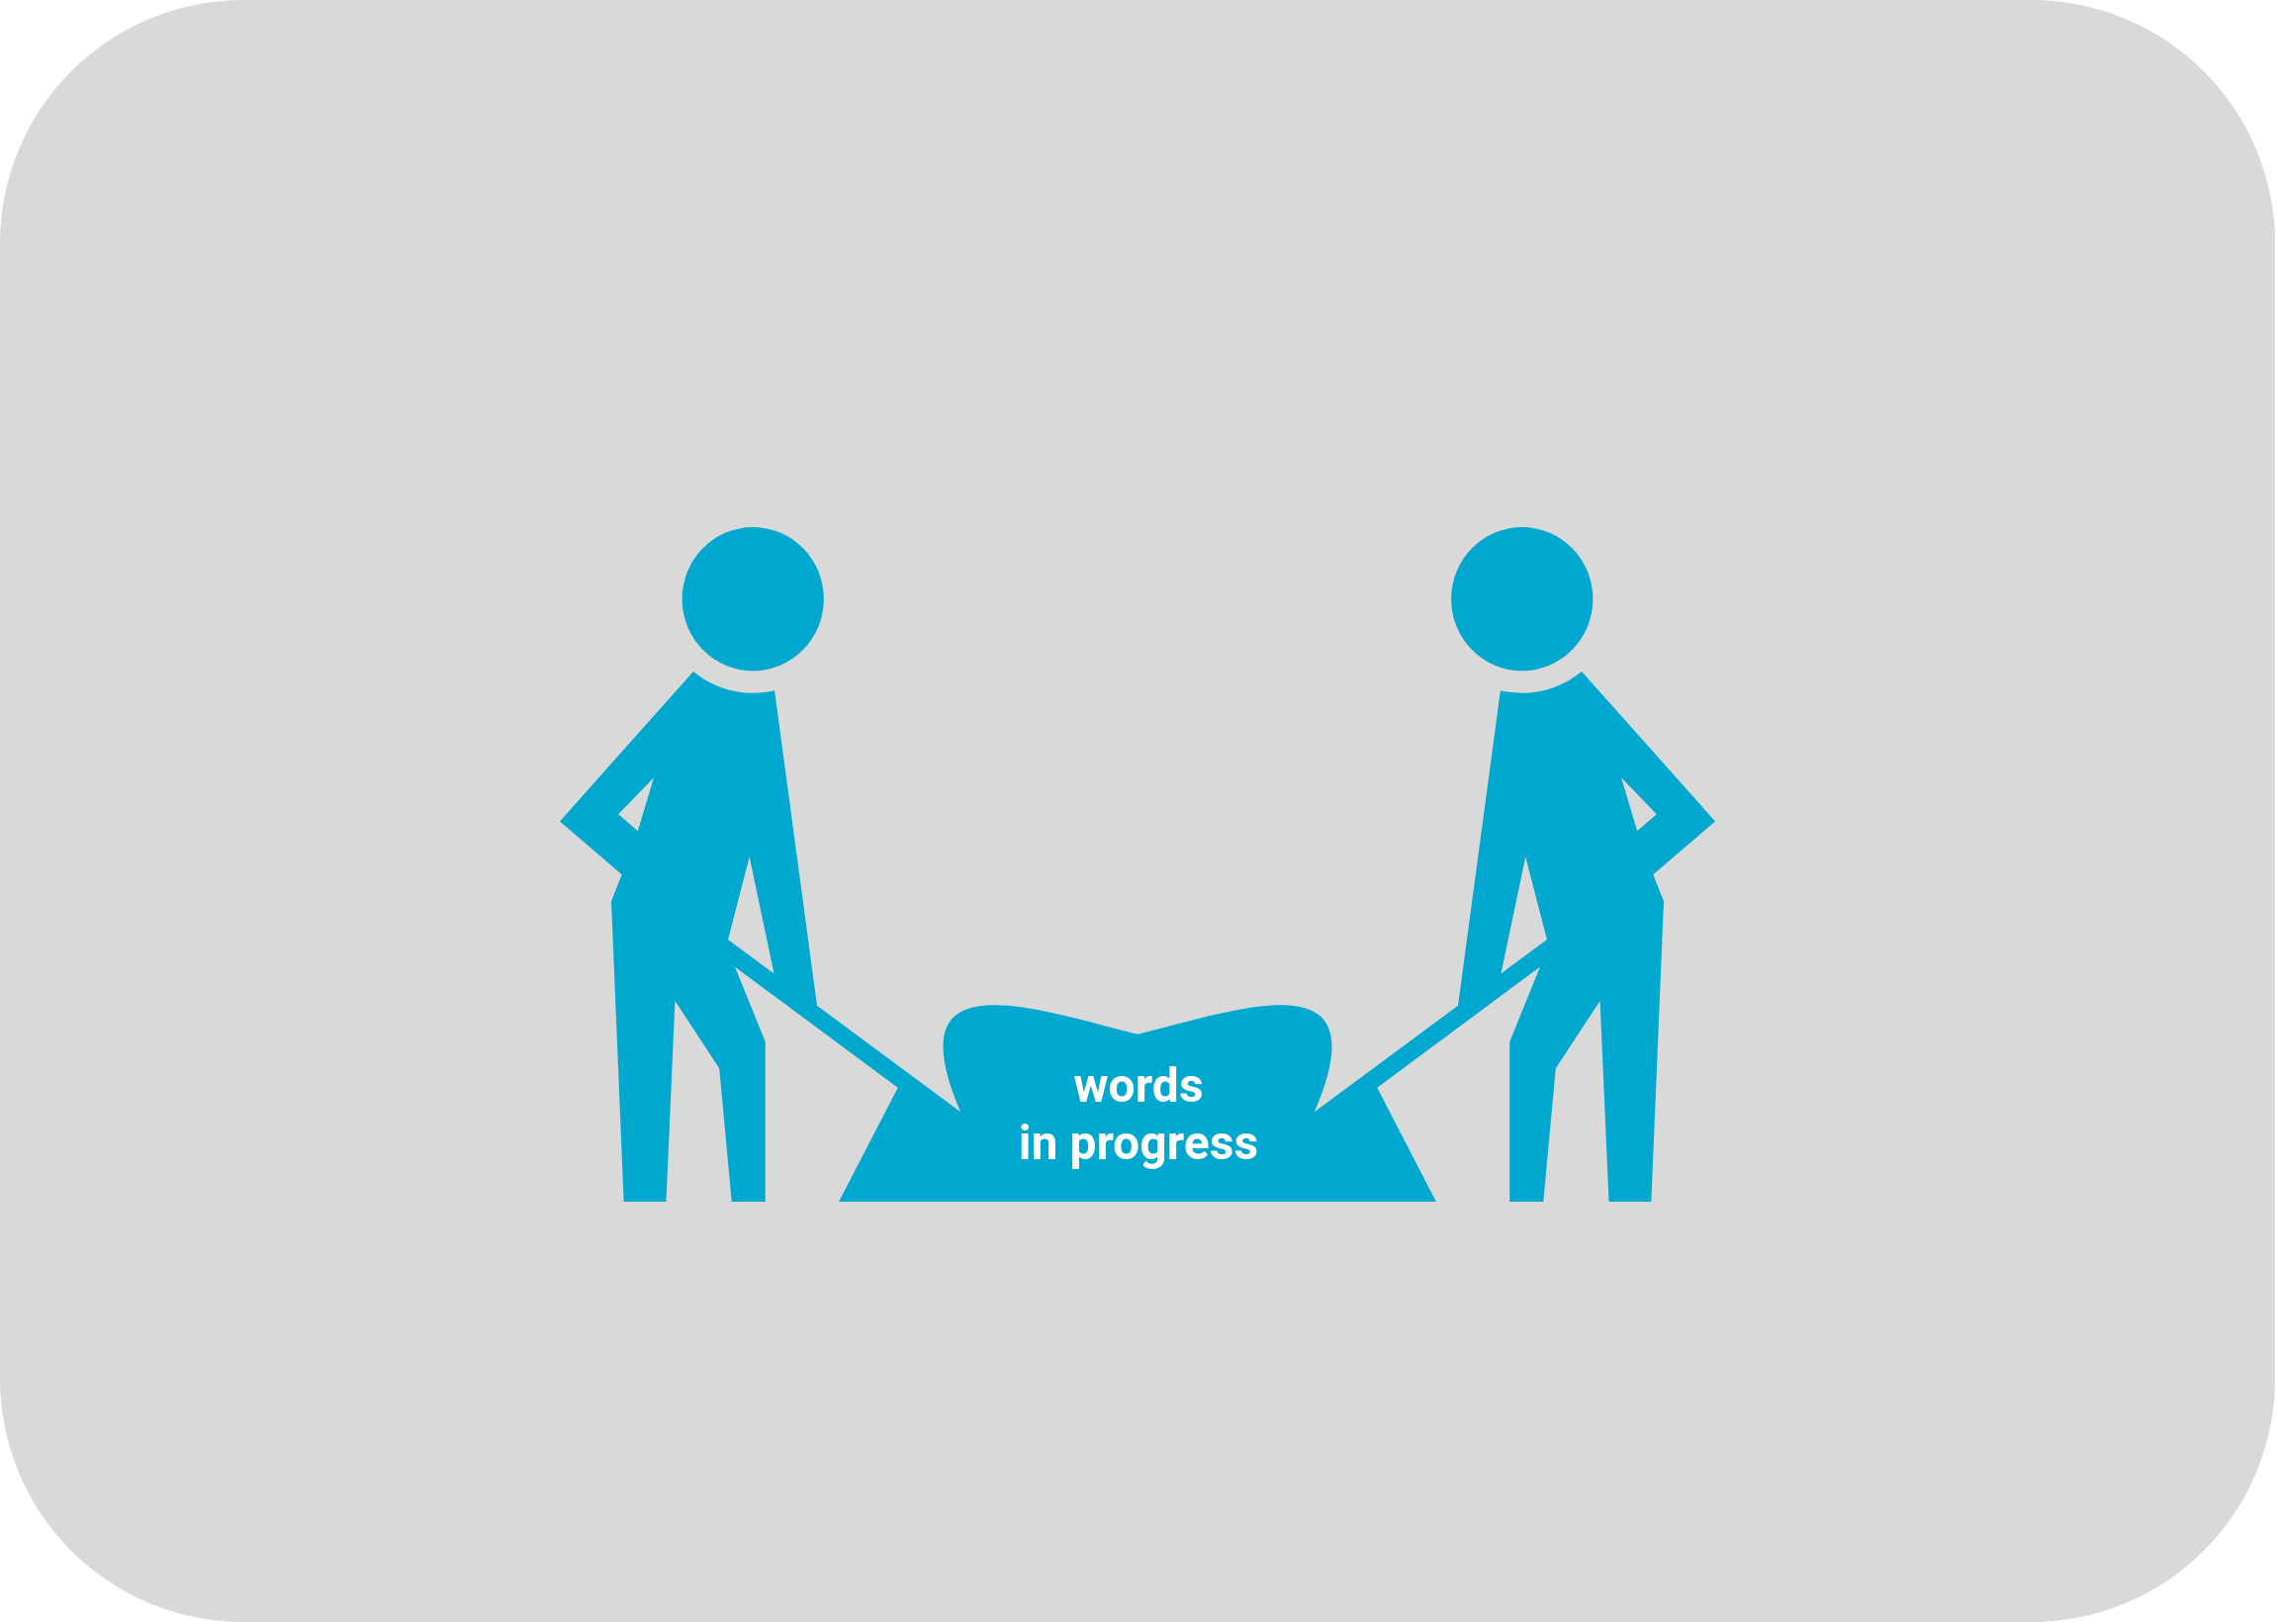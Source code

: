 <mxfile version="16.5.1" type="device"><diagram id="C5RBs43oDa-KdzZeNtuy" name="Page-1"><mxGraphModel dx="3173" dy="1558" grid="1" gridSize="10" guides="1" tooltips="1" connect="1" arrows="1" fold="1" page="1" pageScale="1" pageWidth="1169" pageHeight="827" math="0" shadow="0"><root><mxCell id="WIyWlLk6GJQsqaUBKTNV-0"/><mxCell id="WIyWlLk6GJQsqaUBKTNV-1" parent="WIyWlLk6GJQsqaUBKTNV-0"/><mxCell id="gjwJcGeJe08G-OfLPSlC-13" value="" style="rounded=1;whiteSpace=wrap;html=1;fillColor=#D9D9D9;strokeColor=none;" parent="WIyWlLk6GJQsqaUBKTNV-1" vertex="1"><mxGeometry x="-1160" width="1150" height="820" as="geometry"/></mxCell><mxCell id="iSEi3Pe-eDpVdH4ZzOfG-3" value="" style="shape=mxgraph.signs.people.construction;html=1;pointerEvents=1;fillColor=#00A7CE;strokeColor=none;verticalLabelPosition=bottom;verticalAlign=top;align=center;flipH=1;" vertex="1" parent="WIyWlLk6GJQsqaUBKTNV-1"><mxGeometry x="-593" y="266.5" width="300" height="341" as="geometry"/></mxCell><mxCell id="iSEi3Pe-eDpVdH4ZzOfG-4" value="" style="shape=mxgraph.signs.people.construction;html=1;pointerEvents=1;fillColor=#00A7CE;strokeColor=none;verticalLabelPosition=bottom;verticalAlign=top;align=center;" vertex="1" parent="WIyWlLk6GJQsqaUBKTNV-1"><mxGeometry x="-877" y="266.5" width="300" height="341" as="geometry"/></mxCell><mxCell id="iSEi3Pe-eDpVdH4ZzOfG-7" value="" style="rounded=0;whiteSpace=wrap;html=1;fillColor=#00A7CE;strokeColor=none;" vertex="1" parent="WIyWlLk6GJQsqaUBKTNV-1"><mxGeometry x="-665.5" y="527.5" width="161" height="80" as="geometry"/></mxCell><mxCell id="iSEi3Pe-eDpVdH4ZzOfG-0" value="&lt;font color=&quot;#ffffff&quot; face=&quot;Roboto&quot; size=&quot;1&quot;&gt;&lt;b style=&quot;font-size: 24px&quot;&gt;words&lt;br&gt;in progress&lt;/b&gt;&lt;/font&gt;" style="text;whiteSpace=wrap;html=1;align=center;" vertex="1" parent="WIyWlLk6GJQsqaUBKTNV-1"><mxGeometry x="-690.5" y="527.5" width="211" height="30" as="geometry"/></mxCell></root></mxGraphModel></diagram></mxfile>